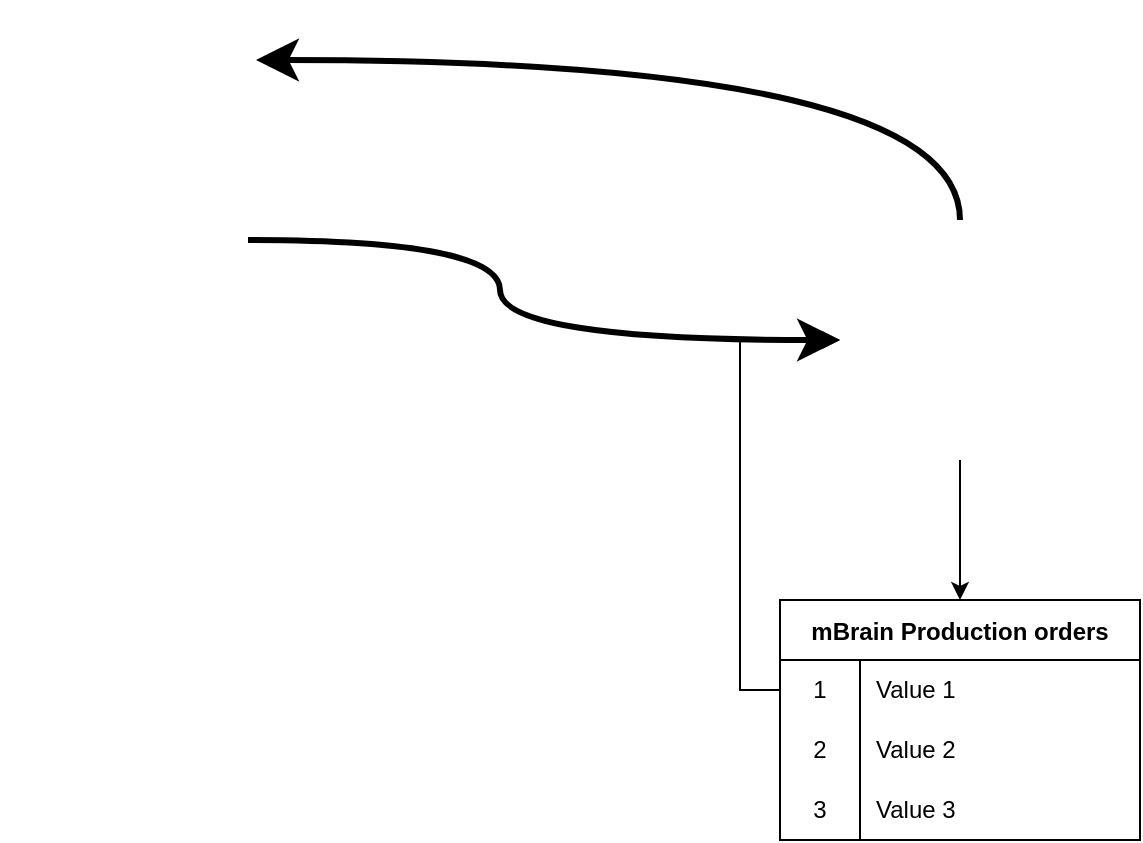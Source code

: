 <mxfile version="20.6.0" type="github">
  <diagram id="0SWLqIHV6LyGA5CnILUa" name="Page-1">
    <mxGraphModel dx="1422" dy="772" grid="1" gridSize="10" guides="1" tooltips="1" connect="1" arrows="1" fold="1" page="1" pageScale="1" pageWidth="850" pageHeight="1100" math="0" shadow="0">
      <root>
        <mxCell id="0" />
        <mxCell id="1" parent="0" />
        <mxCell id="nMzz4FebcHk9wmmnkcM8-15" style="orthogonalLoop=1;jettySize=auto;html=1;entryX=0;entryY=0.5;entryDx=0;entryDy=0;endSize=12;startSize=7;strokeWidth=3;perimeterSpacing=-4;deletable=1;fixDash=0;sourcePortConstraint=none;arcSize=20;strokeColor=default;edgeStyle=orthogonalEdgeStyle;curved=1;endArrow=classic;endFill=1;" parent="1" source="nMzz4FebcHk9wmmnkcM8-2" target="nMzz4FebcHk9wmmnkcM8-4" edge="1">
          <mxGeometry relative="1" as="geometry">
            <Array as="points">
              <mxPoint x="340" y="220" />
              <mxPoint x="340" y="270" />
            </Array>
          </mxGeometry>
        </mxCell>
        <mxCell id="nMzz4FebcHk9wmmnkcM8-2" value="" style="shape=image;html=1;verticalAlign=top;verticalLabelPosition=bottom;labelBackgroundColor=#ffffff;imageAspect=0;aspect=fixed;image=https://cdn1.iconfinder.com/data/icons/software-engineering-and-video-gaming/512/511_Factory_industrial_industry_manufacturing_production_Hardware_Engineering_Internet-128.png" parent="1" vertex="1">
          <mxGeometry x="90" y="100" width="128" height="128" as="geometry" />
        </mxCell>
        <mxCell id="nMzz4FebcHk9wmmnkcM8-16" style="edgeStyle=orthogonalEdgeStyle;rounded=0;orthogonalLoop=1;jettySize=auto;html=1;entryX=0.5;entryY=0;entryDx=0;entryDy=0;" parent="1" source="nMzz4FebcHk9wmmnkcM8-4" target="nMzz4FebcHk9wmmnkcM8-5" edge="1">
          <mxGeometry relative="1" as="geometry" />
        </mxCell>
        <mxCell id="nMzz4FebcHk9wmmnkcM8-18" style="edgeStyle=orthogonalEdgeStyle;orthogonalLoop=1;jettySize=auto;html=1;curved=1;endSize=12;startSize=7;strokeWidth=3;strokeColor=default;" parent="1" source="nMzz4FebcHk9wmmnkcM8-4" target="nMzz4FebcHk9wmmnkcM8-2" edge="1">
          <mxGeometry relative="1" as="geometry">
            <Array as="points">
              <mxPoint x="570" y="130" />
            </Array>
          </mxGeometry>
        </mxCell>
        <mxCell id="nMzz4FebcHk9wmmnkcM8-4" value="" style="shape=image;verticalLabelPosition=bottom;labelBackgroundColor=default;verticalAlign=top;aspect=fixed;imageAspect=0;image=https://qil.co.uk/wp-content/uploads/2021/09/BusinessCentral-icon-600.png;" parent="1" vertex="1">
          <mxGeometry x="510" y="210" width="120" height="120" as="geometry" />
        </mxCell>
        <mxCell id="nMzz4FebcHk9wmmnkcM8-5" value="mBrain Production orders" style="shape=table;startSize=30;container=1;collapsible=0;childLayout=tableLayout;fixedRows=1;rowLines=0;fontStyle=1;" parent="1" vertex="1">
          <mxGeometry x="480" y="400" width="180" height="120" as="geometry" />
        </mxCell>
        <mxCell id="nMzz4FebcHk9wmmnkcM8-6" value="" style="shape=tableRow;horizontal=0;startSize=0;swimlaneHead=0;swimlaneBody=0;top=0;left=0;bottom=0;right=0;collapsible=0;dropTarget=0;fillColor=none;points=[[0,0.5],[1,0.5]];portConstraint=eastwest;" parent="nMzz4FebcHk9wmmnkcM8-5" vertex="1">
          <mxGeometry y="30" width="180" height="30" as="geometry" />
        </mxCell>
        <mxCell id="nMzz4FebcHk9wmmnkcM8-7" value="1" style="shape=partialRectangle;html=1;whiteSpace=wrap;connectable=0;fillColor=none;top=0;left=0;bottom=0;right=0;overflow=hidden;pointerEvents=1;" parent="nMzz4FebcHk9wmmnkcM8-6" vertex="1">
          <mxGeometry width="40" height="30" as="geometry">
            <mxRectangle width="40" height="30" as="alternateBounds" />
          </mxGeometry>
        </mxCell>
        <mxCell id="nMzz4FebcHk9wmmnkcM8-8" value="Value 1" style="shape=partialRectangle;html=1;whiteSpace=wrap;connectable=0;fillColor=none;top=0;left=0;bottom=0;right=0;align=left;spacingLeft=6;overflow=hidden;" parent="nMzz4FebcHk9wmmnkcM8-6" vertex="1">
          <mxGeometry x="40" width="140" height="30" as="geometry">
            <mxRectangle width="140" height="30" as="alternateBounds" />
          </mxGeometry>
        </mxCell>
        <mxCell id="nMzz4FebcHk9wmmnkcM8-9" value="" style="shape=tableRow;horizontal=0;startSize=0;swimlaneHead=0;swimlaneBody=0;top=0;left=0;bottom=0;right=0;collapsible=0;dropTarget=0;fillColor=none;points=[[0,0.5],[1,0.5]];portConstraint=eastwest;" parent="nMzz4FebcHk9wmmnkcM8-5" vertex="1">
          <mxGeometry y="60" width="180" height="30" as="geometry" />
        </mxCell>
        <mxCell id="nMzz4FebcHk9wmmnkcM8-10" value="2" style="shape=partialRectangle;html=1;whiteSpace=wrap;connectable=0;fillColor=none;top=0;left=0;bottom=0;right=0;overflow=hidden;" parent="nMzz4FebcHk9wmmnkcM8-9" vertex="1">
          <mxGeometry width="40" height="30" as="geometry">
            <mxRectangle width="40" height="30" as="alternateBounds" />
          </mxGeometry>
        </mxCell>
        <mxCell id="nMzz4FebcHk9wmmnkcM8-11" value="Value 2" style="shape=partialRectangle;html=1;whiteSpace=wrap;connectable=0;fillColor=none;top=0;left=0;bottom=0;right=0;align=left;spacingLeft=6;overflow=hidden;" parent="nMzz4FebcHk9wmmnkcM8-9" vertex="1">
          <mxGeometry x="40" width="140" height="30" as="geometry">
            <mxRectangle width="140" height="30" as="alternateBounds" />
          </mxGeometry>
        </mxCell>
        <mxCell id="nMzz4FebcHk9wmmnkcM8-12" value="" style="shape=tableRow;horizontal=0;startSize=0;swimlaneHead=0;swimlaneBody=0;top=0;left=0;bottom=0;right=0;collapsible=0;dropTarget=0;fillColor=none;points=[[0,0.5],[1,0.5]];portConstraint=eastwest;" parent="nMzz4FebcHk9wmmnkcM8-5" vertex="1">
          <mxGeometry y="90" width="180" height="30" as="geometry" />
        </mxCell>
        <mxCell id="nMzz4FebcHk9wmmnkcM8-13" value="3" style="shape=partialRectangle;html=1;whiteSpace=wrap;connectable=0;fillColor=none;top=0;left=0;bottom=0;right=0;overflow=hidden;" parent="nMzz4FebcHk9wmmnkcM8-12" vertex="1">
          <mxGeometry width="40" height="30" as="geometry">
            <mxRectangle width="40" height="30" as="alternateBounds" />
          </mxGeometry>
        </mxCell>
        <mxCell id="nMzz4FebcHk9wmmnkcM8-14" value="Value 3" style="shape=partialRectangle;html=1;whiteSpace=wrap;connectable=0;fillColor=none;top=0;left=0;bottom=0;right=0;align=left;spacingLeft=6;overflow=hidden;" parent="nMzz4FebcHk9wmmnkcM8-12" vertex="1">
          <mxGeometry x="40" width="140" height="30" as="geometry">
            <mxRectangle width="140" height="30" as="alternateBounds" />
          </mxGeometry>
        </mxCell>
        <mxCell id="nMzz4FebcHk9wmmnkcM8-17" style="edgeStyle=orthogonalEdgeStyle;rounded=0;orthogonalLoop=1;jettySize=auto;html=1;entryX=0;entryY=0.5;entryDx=0;entryDy=0;" parent="1" source="nMzz4FebcHk9wmmnkcM8-6" target="nMzz4FebcHk9wmmnkcM8-4" edge="1">
          <mxGeometry relative="1" as="geometry" />
        </mxCell>
      </root>
    </mxGraphModel>
  </diagram>
</mxfile>
